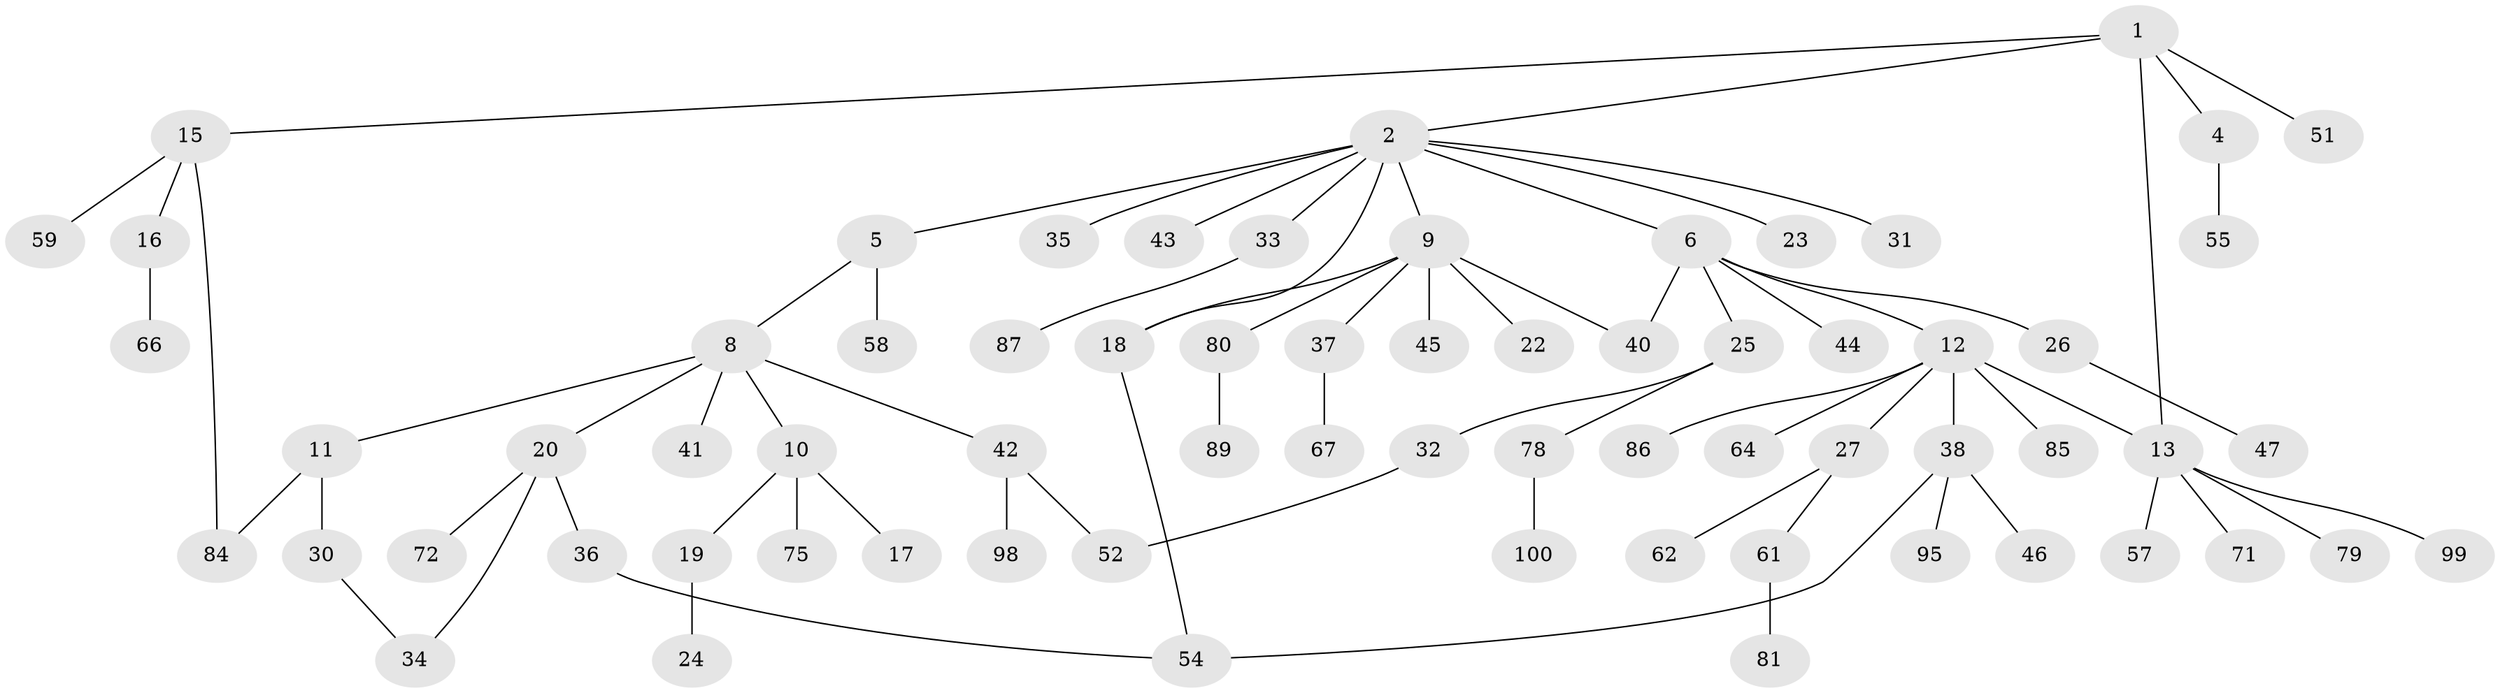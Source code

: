 // Generated by graph-tools (version 1.1) at 2025/51/02/27/25 19:51:40]
// undirected, 68 vertices, 75 edges
graph export_dot {
graph [start="1"]
  node [color=gray90,style=filled];
  1;
  2 [super="+3"];
  4 [super="+77"];
  5 [super="+7"];
  6 [super="+39"];
  8 [super="+96"];
  9 [super="+14"];
  10;
  11;
  12 [super="+21"];
  13 [super="+65"];
  15 [super="+50"];
  16;
  17 [super="+73"];
  18 [super="+68"];
  19 [super="+69"];
  20 [super="+29"];
  22 [super="+28"];
  23;
  24 [super="+56"];
  25 [super="+48"];
  26;
  27 [super="+60"];
  30 [super="+53"];
  31;
  32;
  33;
  34 [super="+49"];
  35;
  36 [super="+88"];
  37;
  38 [super="+92"];
  40;
  41 [super="+63"];
  42 [super="+70"];
  43 [super="+74"];
  44;
  45;
  46;
  47;
  51;
  52 [super="+93"];
  54 [super="+82"];
  55;
  57;
  58;
  59 [super="+83"];
  61 [super="+97"];
  62 [super="+94"];
  64 [super="+90"];
  66;
  67;
  71;
  72;
  75 [super="+76"];
  78;
  79;
  80;
  81;
  84;
  85;
  86 [super="+91"];
  87;
  89;
  95;
  98;
  99;
  100;
  1 -- 2;
  1 -- 4;
  1 -- 13;
  1 -- 15;
  1 -- 51;
  2 -- 6;
  2 -- 23;
  2 -- 35;
  2 -- 43;
  2 -- 18;
  2 -- 33;
  2 -- 5;
  2 -- 9;
  2 -- 31;
  4 -- 55;
  5 -- 8;
  5 -- 58;
  6 -- 12;
  6 -- 25;
  6 -- 26;
  6 -- 44;
  6 -- 40;
  8 -- 10;
  8 -- 11;
  8 -- 20;
  8 -- 41;
  8 -- 42;
  9 -- 22;
  9 -- 45;
  9 -- 80;
  9 -- 18;
  9 -- 37;
  9 -- 40;
  10 -- 17;
  10 -- 19;
  10 -- 75;
  11 -- 30;
  11 -- 84;
  12 -- 27;
  12 -- 13;
  12 -- 64;
  12 -- 85;
  12 -- 86;
  12 -- 38;
  13 -- 57;
  13 -- 79;
  13 -- 99;
  13 -- 71;
  15 -- 16;
  15 -- 59;
  15 -- 84;
  16 -- 66;
  18 -- 54;
  19 -- 24;
  20 -- 34;
  20 -- 72;
  20 -- 36;
  25 -- 32;
  25 -- 78;
  26 -- 47;
  27 -- 62;
  27 -- 61;
  30 -- 34;
  32 -- 52;
  33 -- 87;
  36 -- 54;
  37 -- 67;
  38 -- 46;
  38 -- 54;
  38 -- 95;
  42 -- 52;
  42 -- 98;
  61 -- 81;
  78 -- 100;
  80 -- 89;
}
